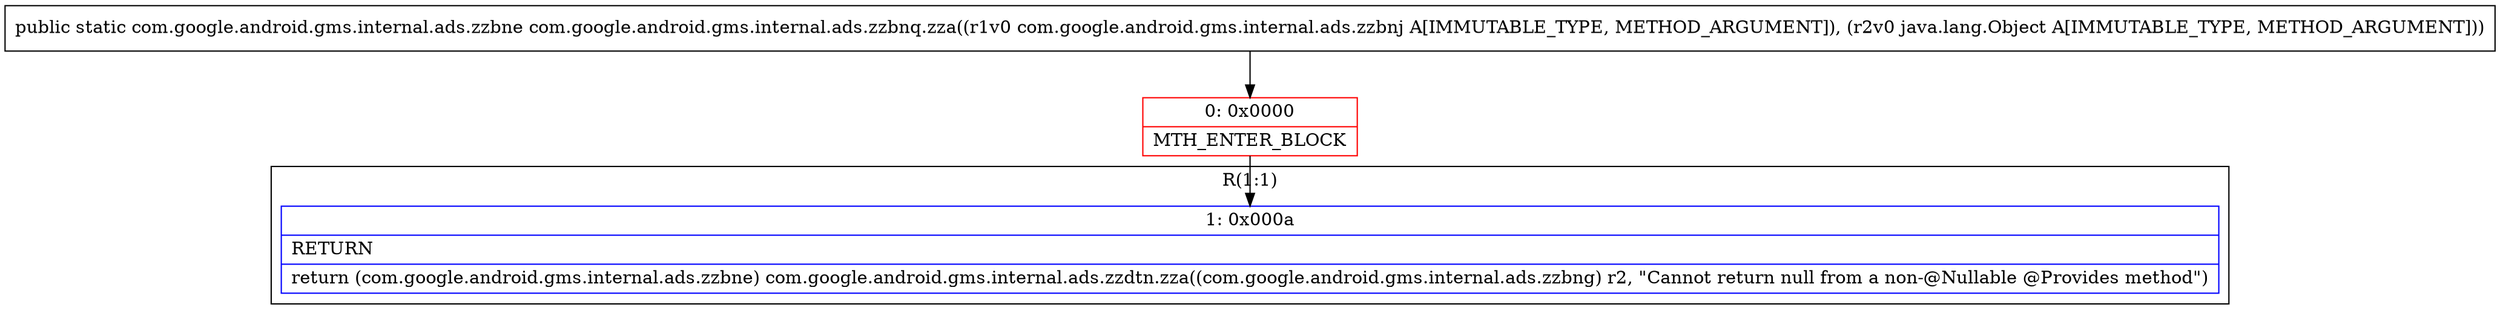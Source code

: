 digraph "CFG forcom.google.android.gms.internal.ads.zzbnq.zza(Lcom\/google\/android\/gms\/internal\/ads\/zzbnj;Ljava\/lang\/Object;)Lcom\/google\/android\/gms\/internal\/ads\/zzbne;" {
subgraph cluster_Region_1233400741 {
label = "R(1:1)";
node [shape=record,color=blue];
Node_1 [shape=record,label="{1\:\ 0x000a|RETURN\l|return (com.google.android.gms.internal.ads.zzbne) com.google.android.gms.internal.ads.zzdtn.zza((com.google.android.gms.internal.ads.zzbng) r2, \"Cannot return null from a non\-@Nullable @Provides method\")\l}"];
}
Node_0 [shape=record,color=red,label="{0\:\ 0x0000|MTH_ENTER_BLOCK\l}"];
MethodNode[shape=record,label="{public static com.google.android.gms.internal.ads.zzbne com.google.android.gms.internal.ads.zzbnq.zza((r1v0 com.google.android.gms.internal.ads.zzbnj A[IMMUTABLE_TYPE, METHOD_ARGUMENT]), (r2v0 java.lang.Object A[IMMUTABLE_TYPE, METHOD_ARGUMENT])) }"];
MethodNode -> Node_0;
Node_0 -> Node_1;
}

